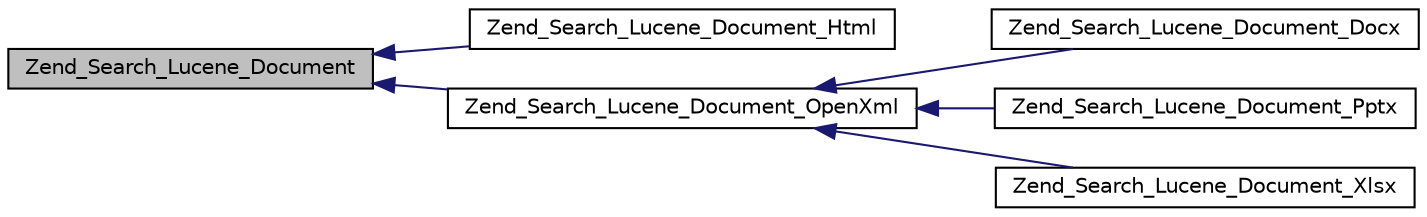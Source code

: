 digraph G
{
  edge [fontname="Helvetica",fontsize="10",labelfontname="Helvetica",labelfontsize="10"];
  node [fontname="Helvetica",fontsize="10",shape=record];
  rankdir="LR";
  Node1 [label="Zend_Search_Lucene_Document",height=0.2,width=0.4,color="black", fillcolor="grey75", style="filled" fontcolor="black"];
  Node1 -> Node2 [dir="back",color="midnightblue",fontsize="10",style="solid",fontname="Helvetica"];
  Node2 [label="Zend_Search_Lucene_Document_Html",height=0.2,width=0.4,color="black", fillcolor="white", style="filled",URL="$class_zend___search___lucene___document___html.html"];
  Node1 -> Node3 [dir="back",color="midnightblue",fontsize="10",style="solid",fontname="Helvetica"];
  Node3 [label="Zend_Search_Lucene_Document_OpenXml",height=0.2,width=0.4,color="black", fillcolor="white", style="filled",URL="$class_zend___search___lucene___document___open_xml.html"];
  Node3 -> Node4 [dir="back",color="midnightblue",fontsize="10",style="solid",fontname="Helvetica"];
  Node4 [label="Zend_Search_Lucene_Document_Docx",height=0.2,width=0.4,color="black", fillcolor="white", style="filled",URL="$class_zend___search___lucene___document___docx.html"];
  Node3 -> Node5 [dir="back",color="midnightblue",fontsize="10",style="solid",fontname="Helvetica"];
  Node5 [label="Zend_Search_Lucene_Document_Pptx",height=0.2,width=0.4,color="black", fillcolor="white", style="filled",URL="$class_zend___search___lucene___document___pptx.html"];
  Node3 -> Node6 [dir="back",color="midnightblue",fontsize="10",style="solid",fontname="Helvetica"];
  Node6 [label="Zend_Search_Lucene_Document_Xlsx",height=0.2,width=0.4,color="black", fillcolor="white", style="filled",URL="$class_zend___search___lucene___document___xlsx.html"];
}

